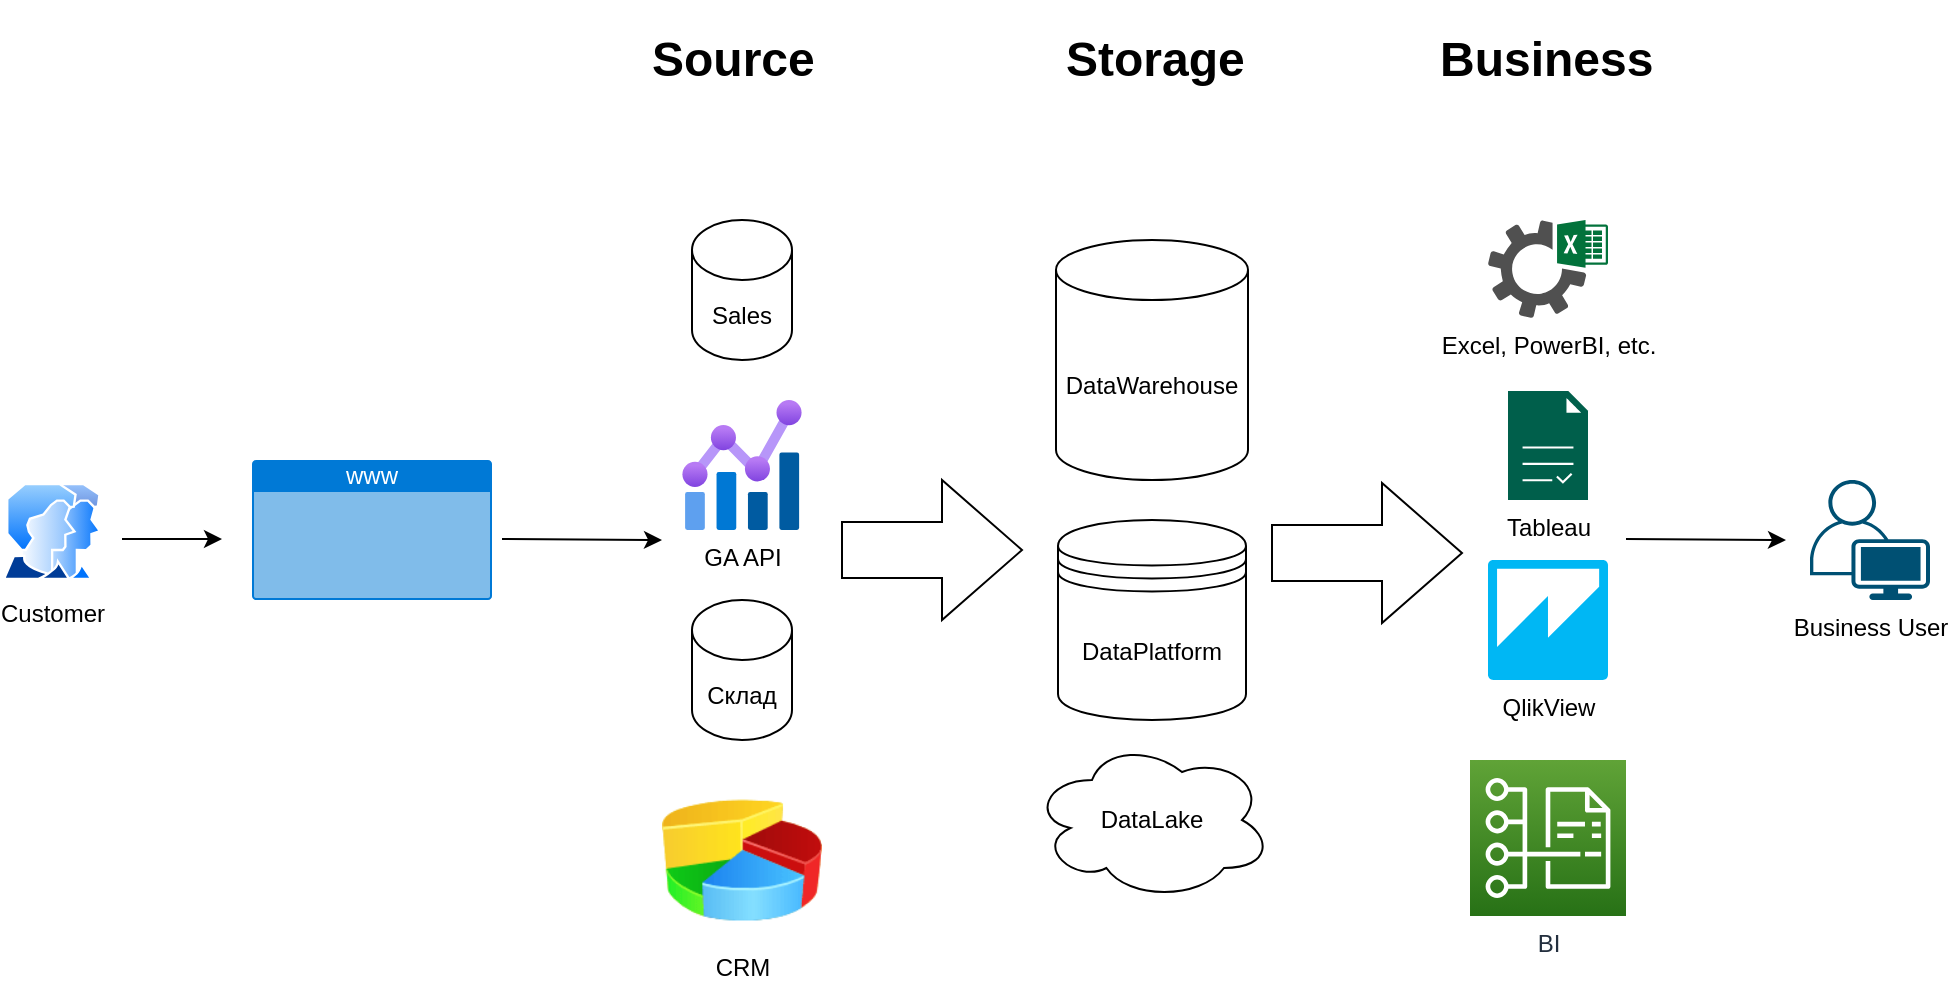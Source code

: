 <mxfile version="21.2.1" type="device">
  <diagram name="Страница 1" id="yXLNuJ0svB3r7xR19tD1">
    <mxGraphModel dx="1434" dy="844" grid="1" gridSize="10" guides="1" tooltips="1" connect="1" arrows="1" fold="1" page="1" pageScale="1" pageWidth="1169" pageHeight="827" math="0" shadow="0">
      <root>
        <mxCell id="0" />
        <mxCell id="1" parent="0" />
        <mxCell id="axI0EwFukkeBaidvmjkA-1" value="DataWarehouse" style="shape=cylinder3;whiteSpace=wrap;html=1;boundedLbl=1;backgroundOutline=1;size=15;rotation=0;direction=east;" parent="1" vertex="1">
          <mxGeometry x="537" y="290" width="96" height="120" as="geometry" />
        </mxCell>
        <mxCell id="axI0EwFukkeBaidvmjkA-2" value="DataLake" style="ellipse;shape=cloud;whiteSpace=wrap;html=1;" parent="1" vertex="1">
          <mxGeometry x="525" y="540" width="120" height="80" as="geometry" />
        </mxCell>
        <mxCell id="mMn0D1BYMZwZ7MBBVbkM-1" value="Sales" style="shape=cylinder3;whiteSpace=wrap;html=1;boundedLbl=1;backgroundOutline=1;size=15;" vertex="1" parent="1">
          <mxGeometry x="355" y="280" width="50" height="70" as="geometry" />
        </mxCell>
        <mxCell id="mMn0D1BYMZwZ7MBBVbkM-2" value="Склад" style="shape=cylinder3;whiteSpace=wrap;html=1;boundedLbl=1;backgroundOutline=1;size=15;" vertex="1" parent="1">
          <mxGeometry x="355" y="470" width="50" height="70" as="geometry" />
        </mxCell>
        <mxCell id="mMn0D1BYMZwZ7MBBVbkM-3" value="DataPlatform" style="shape=datastore;whiteSpace=wrap;html=1;" vertex="1" parent="1">
          <mxGeometry x="538" y="430" width="94" height="100" as="geometry" />
        </mxCell>
        <mxCell id="mMn0D1BYMZwZ7MBBVbkM-5" value="www" style="html=1;whiteSpace=wrap;strokeColor=none;fillColor=#0079D6;labelPosition=center;verticalLabelPosition=middle;verticalAlign=top;align=center;fontSize=12;outlineConnect=0;spacingTop=-6;fontColor=#FFFFFF;sketch=0;shape=mxgraph.sitemap.page;" vertex="1" parent="1">
          <mxGeometry x="135" y="400" width="120" height="70" as="geometry" />
        </mxCell>
        <mxCell id="mMn0D1BYMZwZ7MBBVbkM-8" value="GA API" style="image;aspect=fixed;html=1;points=[];align=center;fontSize=12;image=img/lib/azure2/management_governance/Metrics.svg;" vertex="1" parent="1">
          <mxGeometry x="350" y="370" width="60" height="65" as="geometry" />
        </mxCell>
        <mxCell id="mMn0D1BYMZwZ7MBBVbkM-11" value="CRM" style="image;html=1;image=img/lib/clip_art/finance/Pie_Chart_128x128.png" vertex="1" parent="1">
          <mxGeometry x="340" y="560" width="80" height="80" as="geometry" />
        </mxCell>
        <mxCell id="mMn0D1BYMZwZ7MBBVbkM-12" value="Excel, PowerBI, etc." style="sketch=0;pointerEvents=1;shadow=0;dashed=0;html=1;strokeColor=none;fillColor=#505050;labelPosition=center;verticalLabelPosition=bottom;verticalAlign=top;outlineConnect=0;align=center;shape=mxgraph.office.services.excel_services;" vertex="1" parent="1">
          <mxGeometry x="753" y="280" width="60" height="49" as="geometry" />
        </mxCell>
        <mxCell id="mMn0D1BYMZwZ7MBBVbkM-13" value="QlikView" style="outlineConnect=0;dashed=0;verticalLabelPosition=bottom;verticalAlign=top;align=center;html=1;shape=mxgraph.aws3.quicksight;fillColor=#00B7F4;gradientColor=none;" vertex="1" parent="1">
          <mxGeometry x="753" y="450" width="60" height="60" as="geometry" />
        </mxCell>
        <mxCell id="mMn0D1BYMZwZ7MBBVbkM-14" value="BI" style="sketch=0;points=[[0,0,0],[0.25,0,0],[0.5,0,0],[0.75,0,0],[1,0,0],[0,1,0],[0.25,1,0],[0.5,1,0],[0.75,1,0],[1,1,0],[0,0.25,0],[0,0.5,0],[0,0.75,0],[1,0.25,0],[1,0.5,0],[1,0.75,0]];outlineConnect=0;fontColor=#232F3E;gradientColor=#60A337;gradientDirection=north;fillColor=#277116;strokeColor=#ffffff;dashed=0;verticalLabelPosition=bottom;verticalAlign=top;align=center;html=1;fontSize=12;fontStyle=0;aspect=fixed;shape=mxgraph.aws4.resourceIcon;resIcon=mxgraph.aws4.cost_and_usage_report;" vertex="1" parent="1">
          <mxGeometry x="744" y="550" width="78" height="78" as="geometry" />
        </mxCell>
        <mxCell id="mMn0D1BYMZwZ7MBBVbkM-15" value="Tableau" style="sketch=0;pointerEvents=1;shadow=0;dashed=0;html=1;strokeColor=none;fillColor=#005F4B;labelPosition=center;verticalLabelPosition=bottom;verticalAlign=top;align=center;outlineConnect=0;shape=mxgraph.veeam2.report;" vertex="1" parent="1">
          <mxGeometry x="763" y="365.5" width="40" height="54.5" as="geometry" />
        </mxCell>
        <mxCell id="mMn0D1BYMZwZ7MBBVbkM-16" value="Business User" style="points=[[0.35,0,0],[0.98,0.51,0],[1,0.71,0],[0.67,1,0],[0,0.795,0],[0,0.65,0]];verticalLabelPosition=bottom;sketch=0;html=1;verticalAlign=top;aspect=fixed;align=center;pointerEvents=1;shape=mxgraph.cisco19.user;fillColor=#005073;strokeColor=none;" vertex="1" parent="1">
          <mxGeometry x="914" y="410" width="60" height="60" as="geometry" />
        </mxCell>
        <mxCell id="mMn0D1BYMZwZ7MBBVbkM-17" value="Customer" style="image;aspect=fixed;perimeter=ellipsePerimeter;html=1;align=center;shadow=0;dashed=0;spacingTop=3;image=img/lib/active_directory/user_accounts.svg;" vertex="1" parent="1">
          <mxGeometry x="10" y="411.5" width="50" height="48.5" as="geometry" />
        </mxCell>
        <mxCell id="mMn0D1BYMZwZ7MBBVbkM-20" value="" style="html=1;shadow=0;dashed=0;align=center;verticalAlign=middle;shape=mxgraph.arrows2.arrow;dy=0.6;dx=40;notch=0;" vertex="1" parent="1">
          <mxGeometry x="430" y="410" width="90" height="70" as="geometry" />
        </mxCell>
        <mxCell id="mMn0D1BYMZwZ7MBBVbkM-21" value="" style="html=1;shadow=0;dashed=0;align=center;verticalAlign=middle;shape=mxgraph.arrows2.arrow;dy=0.6;dx=40;notch=0;" vertex="1" parent="1">
          <mxGeometry x="645" y="411.5" width="95" height="70" as="geometry" />
        </mxCell>
        <mxCell id="mMn0D1BYMZwZ7MBBVbkM-22" value="" style="endArrow=classic;html=1;rounded=0;" edge="1" parent="1">
          <mxGeometry width="50" height="50" relative="1" as="geometry">
            <mxPoint x="70" y="439.5" as="sourcePoint" />
            <mxPoint x="120" y="439.5" as="targetPoint" />
          </mxGeometry>
        </mxCell>
        <mxCell id="mMn0D1BYMZwZ7MBBVbkM-23" value="" style="endArrow=classic;html=1;rounded=0;" edge="1" parent="1">
          <mxGeometry width="50" height="50" relative="1" as="geometry">
            <mxPoint x="260" y="439.5" as="sourcePoint" />
            <mxPoint x="340" y="440" as="targetPoint" />
          </mxGeometry>
        </mxCell>
        <mxCell id="mMn0D1BYMZwZ7MBBVbkM-24" value="" style="endArrow=classic;html=1;rounded=0;" edge="1" parent="1">
          <mxGeometry width="50" height="50" relative="1" as="geometry">
            <mxPoint x="822" y="439.5" as="sourcePoint" />
            <mxPoint x="902" y="440" as="targetPoint" />
          </mxGeometry>
        </mxCell>
        <mxCell id="mMn0D1BYMZwZ7MBBVbkM-25" value="&lt;h1&gt;Source&lt;/h1&gt;" style="text;html=1;strokeColor=none;fillColor=none;spacing=5;spacingTop=-20;whiteSpace=wrap;overflow=hidden;rounded=0;" vertex="1" parent="1">
          <mxGeometry x="330" y="180" width="100" height="40" as="geometry" />
        </mxCell>
        <mxCell id="mMn0D1BYMZwZ7MBBVbkM-26" value="&lt;h1&gt;Storage&lt;/h1&gt;" style="text;html=1;strokeColor=none;fillColor=none;spacing=5;spacingTop=-20;whiteSpace=wrap;overflow=hidden;rounded=0;" vertex="1" parent="1">
          <mxGeometry x="537" y="180" width="100" height="40" as="geometry" />
        </mxCell>
        <mxCell id="mMn0D1BYMZwZ7MBBVbkM-27" value="&lt;h1&gt;Business&lt;/h1&gt;" style="text;html=1;strokeColor=none;fillColor=none;spacing=5;spacingTop=-20;whiteSpace=wrap;overflow=hidden;rounded=0;" vertex="1" parent="1">
          <mxGeometry x="724" y="180" width="120" height="40" as="geometry" />
        </mxCell>
      </root>
    </mxGraphModel>
  </diagram>
</mxfile>
